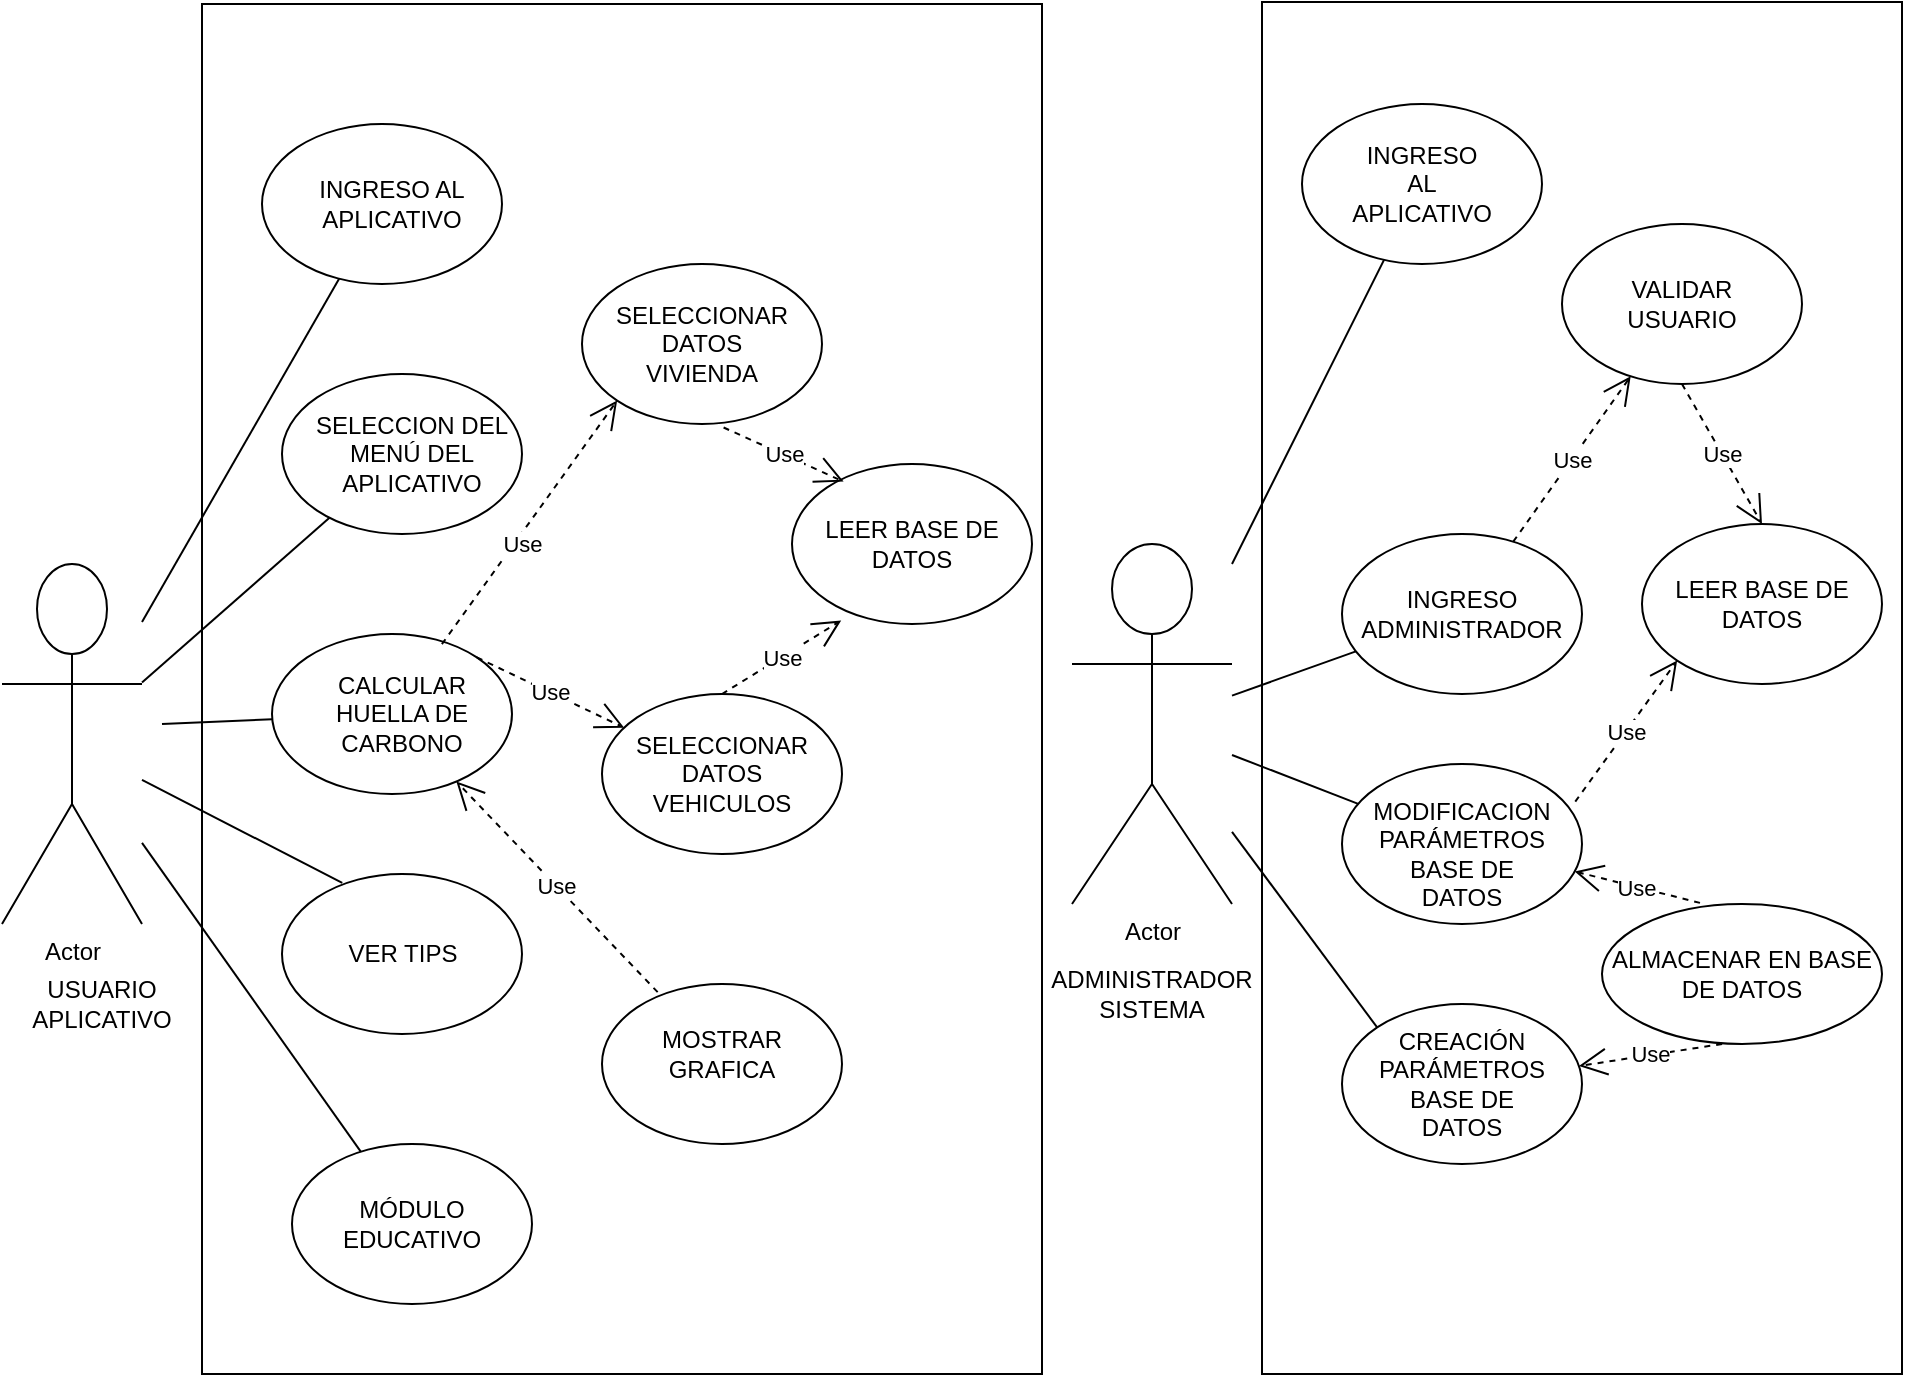 <mxfile version="14.9.6" type="device"><diagram id="RQ5VUJ5eJvtH4Uf9gvRb" name="Page-1"><mxGraphModel dx="1021" dy="600" grid="1" gridSize="10" guides="1" tooltips="1" connect="1" arrows="1" fold="1" page="1" pageScale="1" pageWidth="1169" pageHeight="827" math="0" shadow="0"><root><mxCell id="0"/><mxCell id="1" parent="0"/><mxCell id="NrV3ULUe5_3-VJ9lbbb7-29" value="" style="rounded=0;whiteSpace=wrap;html=1;" vertex="1" parent="1"><mxGeometry x="640" y="39" width="320" height="686" as="geometry"/></mxCell><mxCell id="CJ1jLxiIX-ot2fvymZwo-3" value="" style="rounded=0;whiteSpace=wrap;html=1;" parent="1" vertex="1"><mxGeometry x="110" y="40" width="420" height="685" as="geometry"/></mxCell><mxCell id="CJ1jLxiIX-ot2fvymZwo-1" value="" style="ellipse;whiteSpace=wrap;html=1;" parent="1" vertex="1"><mxGeometry x="140" y="100" width="120" height="80" as="geometry"/></mxCell><mxCell id="CJ1jLxiIX-ot2fvymZwo-6" value="Actor" style="shape=umlActor;verticalLabelPosition=bottom;verticalAlign=top;html=1;outlineConnect=0;" parent="1" vertex="1"><mxGeometry x="10" y="320" width="70" height="180" as="geometry"/></mxCell><mxCell id="CJ1jLxiIX-ot2fvymZwo-8" value="" style="endArrow=none;html=1;" parent="1" target="CJ1jLxiIX-ot2fvymZwo-1" edge="1" source="CJ1jLxiIX-ot2fvymZwo-6"><mxGeometry width="50" height="50" relative="1" as="geometry"><mxPoint x="100" y="310" as="sourcePoint"/><mxPoint x="110" y="160" as="targetPoint"/></mxGeometry></mxCell><mxCell id="CJ1jLxiIX-ot2fvymZwo-9" value="&lt;div&gt;INGRESO AL APLICATIVO&lt;/div&gt;" style="text;html=1;strokeColor=none;fillColor=none;align=center;verticalAlign=middle;whiteSpace=wrap;rounded=0;" parent="1" vertex="1"><mxGeometry x="150" y="130" width="110" height="20" as="geometry"/></mxCell><mxCell id="CJ1jLxiIX-ot2fvymZwo-10" value="" style="ellipse;whiteSpace=wrap;html=1;" parent="1" vertex="1"><mxGeometry x="145" y="355" width="120" height="80" as="geometry"/></mxCell><mxCell id="CJ1jLxiIX-ot2fvymZwo-11" value="" style="ellipse;whiteSpace=wrap;html=1;" parent="1" vertex="1"><mxGeometry x="150" y="225" width="120" height="80" as="geometry"/></mxCell><mxCell id="CJ1jLxiIX-ot2fvymZwo-12" value="" style="ellipse;whiteSpace=wrap;html=1;" parent="1" vertex="1"><mxGeometry x="150" y="475" width="120" height="80" as="geometry"/></mxCell><mxCell id="CJ1jLxiIX-ot2fvymZwo-13" value="" style="ellipse;whiteSpace=wrap;html=1;" parent="1" vertex="1"><mxGeometry x="310" y="385" width="120" height="80" as="geometry"/></mxCell><mxCell id="CJ1jLxiIX-ot2fvymZwo-14" value="" style="ellipse;whiteSpace=wrap;html=1;" parent="1" vertex="1"><mxGeometry x="155" y="610" width="120" height="80" as="geometry"/></mxCell><mxCell id="CJ1jLxiIX-ot2fvymZwo-15" value="" style="endArrow=none;html=1;" parent="1" target="CJ1jLxiIX-ot2fvymZwo-11" edge="1" source="CJ1jLxiIX-ot2fvymZwo-6"><mxGeometry width="50" height="50" relative="1" as="geometry"><mxPoint x="100" y="370" as="sourcePoint"/><mxPoint x="130" y="300" as="targetPoint"/></mxGeometry></mxCell><mxCell id="CJ1jLxiIX-ot2fvymZwo-16" value="" style="endArrow=none;html=1;" parent="1" target="CJ1jLxiIX-ot2fvymZwo-10" edge="1"><mxGeometry width="50" height="50" relative="1" as="geometry"><mxPoint x="90" y="400" as="sourcePoint"/><mxPoint x="140" y="350" as="targetPoint"/></mxGeometry></mxCell><mxCell id="CJ1jLxiIX-ot2fvymZwo-17" value="" style="endArrow=none;html=1;entryX=0.251;entryY=0.055;entryDx=0;entryDy=0;entryPerimeter=0;" parent="1" source="CJ1jLxiIX-ot2fvymZwo-6" target="CJ1jLxiIX-ot2fvymZwo-12" edge="1"><mxGeometry width="50" height="50" relative="1" as="geometry"><mxPoint x="100" y="340" as="sourcePoint"/><mxPoint x="210" y="490" as="targetPoint"/></mxGeometry></mxCell><mxCell id="CJ1jLxiIX-ot2fvymZwo-18" value="" style="ellipse;whiteSpace=wrap;html=1;" parent="1" vertex="1"><mxGeometry x="300" y="170" width="120" height="80" as="geometry"/></mxCell><mxCell id="CJ1jLxiIX-ot2fvymZwo-19" value="SELECCION DEL MENÚ DEL APLICATIVO" style="text;html=1;strokeColor=none;fillColor=none;align=center;verticalAlign=middle;whiteSpace=wrap;rounded=0;" parent="1" vertex="1"><mxGeometry x="160" y="255" width="110" height="20" as="geometry"/></mxCell><mxCell id="CJ1jLxiIX-ot2fvymZwo-20" value="&lt;div&gt;CALCULAR HUELLA DE CARBONO&lt;/div&gt;" style="text;html=1;strokeColor=none;fillColor=none;align=center;verticalAlign=middle;whiteSpace=wrap;rounded=0;" parent="1" vertex="1"><mxGeometry x="165" y="385" width="90" height="20" as="geometry"/></mxCell><mxCell id="CJ1jLxiIX-ot2fvymZwo-22" value="VER TIPS" style="text;html=1;strokeColor=none;fillColor=none;align=center;verticalAlign=middle;whiteSpace=wrap;rounded=0;" parent="1" vertex="1"><mxGeometry x="157.5" y="490" width="105" height="50" as="geometry"/></mxCell><mxCell id="CJ1jLxiIX-ot2fvymZwo-23" value="" style="endArrow=none;html=1;" parent="1" source="CJ1jLxiIX-ot2fvymZwo-6" target="CJ1jLxiIX-ot2fvymZwo-14" edge="1"><mxGeometry width="50" height="50" relative="1" as="geometry"><mxPoint x="100" y="360" as="sourcePoint"/><mxPoint x="140" y="500" as="targetPoint"/></mxGeometry></mxCell><mxCell id="CJ1jLxiIX-ot2fvymZwo-24" value="MÓDULO EDUCATIVO" style="text;html=1;strokeColor=none;fillColor=none;align=center;verticalAlign=middle;whiteSpace=wrap;rounded=0;" parent="1" vertex="1"><mxGeometry x="195" y="640" width="40" height="20" as="geometry"/></mxCell><mxCell id="CJ1jLxiIX-ot2fvymZwo-27" value="SELECCIONAR DATOS VIVIENDA" style="text;html=1;strokeColor=none;fillColor=none;align=center;verticalAlign=middle;whiteSpace=wrap;rounded=0;" parent="1" vertex="1"><mxGeometry x="340" y="200" width="40" height="20" as="geometry"/></mxCell><mxCell id="CJ1jLxiIX-ot2fvymZwo-33" value="SELECCIONAR DATOS VEHICULOS" style="text;html=1;strokeColor=none;fillColor=none;align=center;verticalAlign=middle;whiteSpace=wrap;rounded=0;" parent="1" vertex="1"><mxGeometry x="350" y="415" width="40" height="20" as="geometry"/></mxCell><mxCell id="CJ1jLxiIX-ot2fvymZwo-34" value="" style="ellipse;whiteSpace=wrap;html=1;" parent="1" vertex="1"><mxGeometry x="405" y="270" width="120" height="80" as="geometry"/></mxCell><mxCell id="CJ1jLxiIX-ot2fvymZwo-37" value="LEER BASE DE DATOS" style="text;html=1;strokeColor=none;fillColor=none;align=center;verticalAlign=middle;whiteSpace=wrap;rounded=0;" parent="1" vertex="1"><mxGeometry x="420" y="300" width="90" height="20" as="geometry"/></mxCell><mxCell id="CJ1jLxiIX-ot2fvymZwo-44" value="" style="ellipse;whiteSpace=wrap;html=1;" parent="1" vertex="1"><mxGeometry x="310" y="530" width="120" height="80" as="geometry"/></mxCell><mxCell id="CJ1jLxiIX-ot2fvymZwo-47" value="MOSTRAR GRAFICA" style="text;html=1;strokeColor=none;fillColor=none;align=center;verticalAlign=middle;whiteSpace=wrap;rounded=0;" parent="1" vertex="1"><mxGeometry x="350" y="555" width="40" height="20" as="geometry"/></mxCell><object label="Actor" Administrador="" id="gC_xSHccguVWIHs5RSt6-3"><mxCell style="shape=umlActor;verticalLabelPosition=bottom;verticalAlign=top;html=1;outlineConnect=0;" parent="1" vertex="1"><mxGeometry x="545" y="310" width="80" height="180" as="geometry"/></mxCell></object><mxCell id="gC_xSHccguVWIHs5RSt6-17" value="USUARIO APLICATIVO" style="text;html=1;strokeColor=none;fillColor=none;align=center;verticalAlign=middle;whiteSpace=wrap;rounded=0;" parent="1" vertex="1"><mxGeometry x="10" y="525" width="100" height="30" as="geometry"/></mxCell><mxCell id="gC_xSHccguVWIHs5RSt6-18" value="ADMINISTRADOR SISTEMA" style="text;html=1;strokeColor=none;fillColor=none;align=center;verticalAlign=middle;whiteSpace=wrap;rounded=0;" parent="1" vertex="1"><mxGeometry x="565" y="525" width="40" height="20" as="geometry"/></mxCell><mxCell id="NrV3ULUe5_3-VJ9lbbb7-3" value="" style="endArrow=none;html=1;" edge="1" parent="1" source="NrV3ULUe5_3-VJ9lbbb7-21" target="gC_xSHccguVWIHs5RSt6-3"><mxGeometry width="50" height="50" relative="1" as="geometry"><mxPoint x="330" y="140" as="sourcePoint"/><mxPoint x="380" y="90" as="targetPoint"/></mxGeometry></mxCell><mxCell id="NrV3ULUe5_3-VJ9lbbb7-4" value="" style="ellipse;whiteSpace=wrap;html=1;" vertex="1" parent="1"><mxGeometry x="680" y="305" width="120" height="80" as="geometry"/></mxCell><mxCell id="NrV3ULUe5_3-VJ9lbbb7-6" value="" style="endArrow=none;html=1;" edge="1" parent="1" source="NrV3ULUe5_3-VJ9lbbb7-4" target="gC_xSHccguVWIHs5RSt6-3"><mxGeometry width="50" height="50" relative="1" as="geometry"><mxPoint x="750" y="200" as="sourcePoint"/><mxPoint x="800" y="150" as="targetPoint"/></mxGeometry></mxCell><mxCell id="NrV3ULUe5_3-VJ9lbbb7-7" value="" style="ellipse;whiteSpace=wrap;html=1;" vertex="1" parent="1"><mxGeometry x="790" y="150" width="120" height="80" as="geometry"/></mxCell><mxCell id="NrV3ULUe5_3-VJ9lbbb7-10" value="VALIDAR USUARIO" style="text;html=1;strokeColor=none;fillColor=none;align=center;verticalAlign=middle;whiteSpace=wrap;rounded=0;" vertex="1" parent="1"><mxGeometry x="830" y="175" width="40" height="30" as="geometry"/></mxCell><mxCell id="NrV3ULUe5_3-VJ9lbbb7-12" value="INGRESO ADMINISTRADOR&lt;br&gt;" style="text;html=1;strokeColor=none;fillColor=none;align=center;verticalAlign=middle;whiteSpace=wrap;rounded=0;" vertex="1" parent="1"><mxGeometry x="720" y="335" width="40" height="20" as="geometry"/></mxCell><mxCell id="NrV3ULUe5_3-VJ9lbbb7-15" value="" style="ellipse;whiteSpace=wrap;html=1;" vertex="1" parent="1"><mxGeometry x="680" y="420" width="120" height="80" as="geometry"/></mxCell><mxCell id="NrV3ULUe5_3-VJ9lbbb7-16" value="" style="endArrow=none;html=1;" edge="1" parent="1" source="NrV3ULUe5_3-VJ9lbbb7-15" target="gC_xSHccguVWIHs5RSt6-3"><mxGeometry width="50" height="50" relative="1" as="geometry"><mxPoint x="670" y="413" as="sourcePoint"/><mxPoint x="720" y="363" as="targetPoint"/></mxGeometry></mxCell><mxCell id="NrV3ULUe5_3-VJ9lbbb7-17" value="MODIFICACION PARÁMETROS BASE DE DATOS" style="text;html=1;strokeColor=none;fillColor=none;align=center;verticalAlign=middle;whiteSpace=wrap;rounded=0;" vertex="1" parent="1"><mxGeometry x="720" y="455" width="40" height="20" as="geometry"/></mxCell><mxCell id="NrV3ULUe5_3-VJ9lbbb7-18" value="" style="ellipse;whiteSpace=wrap;html=1;" vertex="1" parent="1"><mxGeometry x="680" y="540" width="120" height="80" as="geometry"/></mxCell><mxCell id="NrV3ULUe5_3-VJ9lbbb7-19" value="CREACIÓN PARÁMETROS BASE DE DATOS" style="text;html=1;strokeColor=none;fillColor=none;align=center;verticalAlign=middle;whiteSpace=wrap;rounded=0;" vertex="1" parent="1"><mxGeometry x="720" y="570" width="40" height="20" as="geometry"/></mxCell><mxCell id="NrV3ULUe5_3-VJ9lbbb7-21" value="" style="ellipse;whiteSpace=wrap;html=1;" vertex="1" parent="1"><mxGeometry x="660" y="90" width="120" height="80" as="geometry"/></mxCell><mxCell id="NrV3ULUe5_3-VJ9lbbb7-26" value="INGRESO AL APLICATIVO" style="text;html=1;strokeColor=none;fillColor=none;align=center;verticalAlign=middle;whiteSpace=wrap;rounded=0;" vertex="1" parent="1"><mxGeometry x="700" y="120" width="40" height="20" as="geometry"/></mxCell><mxCell id="NrV3ULUe5_3-VJ9lbbb7-32" value="LEER BASE DE DATOS" style="ellipse;whiteSpace=wrap;html=1;" vertex="1" parent="1"><mxGeometry x="830" y="300" width="120" height="80" as="geometry"/></mxCell><mxCell id="NrV3ULUe5_3-VJ9lbbb7-43" value="Use" style="endArrow=open;endSize=12;dashed=1;html=1;exitX=0.708;exitY=0.063;exitDx=0;exitDy=0;exitPerimeter=0;entryX=0;entryY=1;entryDx=0;entryDy=0;" edge="1" parent="1" source="CJ1jLxiIX-ot2fvymZwo-10" target="CJ1jLxiIX-ot2fvymZwo-18"><mxGeometry x="-0.147" y="-3" width="160" relative="1" as="geometry"><mxPoint x="370" y="340" as="sourcePoint"/><mxPoint x="310" y="230" as="targetPoint"/><mxPoint as="offset"/></mxGeometry></mxCell><mxCell id="NrV3ULUe5_3-VJ9lbbb7-44" value="Use" style="endArrow=open;endSize=12;dashed=1;html=1;exitX=1;exitY=0;exitDx=0;exitDy=0;" edge="1" parent="1" source="CJ1jLxiIX-ot2fvymZwo-10" target="CJ1jLxiIX-ot2fvymZwo-13"><mxGeometry width="160" relative="1" as="geometry"><mxPoint x="250" y="370" as="sourcePoint"/><mxPoint x="410" y="370" as="targetPoint"/></mxGeometry></mxCell><mxCell id="NrV3ULUe5_3-VJ9lbbb7-46" value="Use" style="endArrow=open;endSize=12;dashed=1;html=1;exitX=0.232;exitY=0.051;exitDx=0;exitDy=0;exitPerimeter=0;" edge="1" parent="1" source="CJ1jLxiIX-ot2fvymZwo-44" target="CJ1jLxiIX-ot2fvymZwo-10"><mxGeometry width="160" relative="1" as="geometry"><mxPoint x="280" y="523.82" as="sourcePoint"/><mxPoint x="440" y="523.82" as="targetPoint"/></mxGeometry></mxCell><mxCell id="NrV3ULUe5_3-VJ9lbbb7-47" value="Use" style="endArrow=open;endSize=12;dashed=1;html=1;entryX=0.215;entryY=0.11;entryDx=0;entryDy=0;entryPerimeter=0;exitX=0.59;exitY=1.022;exitDx=0;exitDy=0;exitPerimeter=0;" edge="1" parent="1" source="CJ1jLxiIX-ot2fvymZwo-18" target="CJ1jLxiIX-ot2fvymZwo-34"><mxGeometry width="160" relative="1" as="geometry"><mxPoint x="370" y="340" as="sourcePoint"/><mxPoint x="530" y="340" as="targetPoint"/></mxGeometry></mxCell><mxCell id="NrV3ULUe5_3-VJ9lbbb7-48" value="Use" style="endArrow=open;endSize=12;dashed=1;html=1;exitX=0.5;exitY=0;exitDx=0;exitDy=0;entryX=0.205;entryY=0.978;entryDx=0;entryDy=0;entryPerimeter=0;" edge="1" parent="1" source="CJ1jLxiIX-ot2fvymZwo-13" target="CJ1jLxiIX-ot2fvymZwo-34"><mxGeometry width="160" relative="1" as="geometry"><mxPoint x="370" y="340" as="sourcePoint"/><mxPoint x="530" y="340" as="targetPoint"/></mxGeometry></mxCell><mxCell id="NrV3ULUe5_3-VJ9lbbb7-50" value="Use" style="endArrow=open;endSize=12;dashed=1;html=1;" edge="1" parent="1" source="NrV3ULUe5_3-VJ9lbbb7-4" target="NrV3ULUe5_3-VJ9lbbb7-7"><mxGeometry width="160" relative="1" as="geometry"><mxPoint x="680" y="275" as="sourcePoint"/><mxPoint x="840" y="275" as="targetPoint"/></mxGeometry></mxCell><mxCell id="NrV3ULUe5_3-VJ9lbbb7-54" value="" style="endArrow=none;html=1;entryX=0;entryY=0;entryDx=0;entryDy=0;" edge="1" parent="1" source="gC_xSHccguVWIHs5RSt6-3" target="NrV3ULUe5_3-VJ9lbbb7-18"><mxGeometry width="50" height="50" relative="1" as="geometry"><mxPoint x="660" y="550" as="sourcePoint"/><mxPoint x="710" y="500" as="targetPoint"/></mxGeometry></mxCell><mxCell id="NrV3ULUe5_3-VJ9lbbb7-55" value="Use" style="endArrow=open;endSize=12;dashed=1;html=1;exitX=0.5;exitY=1;exitDx=0;exitDy=0;entryX=0.5;entryY=0;entryDx=0;entryDy=0;" edge="1" parent="1" source="NrV3ULUe5_3-VJ9lbbb7-7" target="NrV3ULUe5_3-VJ9lbbb7-32"><mxGeometry width="160" relative="1" as="geometry"><mxPoint x="780" y="275" as="sourcePoint"/><mxPoint x="940" y="275" as="targetPoint"/></mxGeometry></mxCell><mxCell id="NrV3ULUe5_3-VJ9lbbb7-56" value="Use" style="endArrow=open;endSize=12;dashed=1;html=1;entryX=0;entryY=1;entryDx=0;entryDy=0;exitX=0.972;exitY=0.235;exitDx=0;exitDy=0;exitPerimeter=0;" edge="1" parent="1" source="NrV3ULUe5_3-VJ9lbbb7-15" target="NrV3ULUe5_3-VJ9lbbb7-32"><mxGeometry width="160" relative="1" as="geometry"><mxPoint x="790" y="440" as="sourcePoint"/><mxPoint x="950" y="440" as="targetPoint"/></mxGeometry></mxCell><mxCell id="NrV3ULUe5_3-VJ9lbbb7-57" value="ALMACENAR EN BASE DE DATOS" style="ellipse;whiteSpace=wrap;html=1;" vertex="1" parent="1"><mxGeometry x="810" y="490" width="140" height="70" as="geometry"/></mxCell><mxCell id="NrV3ULUe5_3-VJ9lbbb7-58" value="Use" style="endArrow=open;endSize=12;dashed=1;html=1;exitX=0.35;exitY=-0.008;exitDx=0;exitDy=0;exitPerimeter=0;" edge="1" parent="1" source="NrV3ULUe5_3-VJ9lbbb7-57" target="NrV3ULUe5_3-VJ9lbbb7-15"><mxGeometry width="160" relative="1" as="geometry"><mxPoint x="830" y="490" as="sourcePoint"/><mxPoint x="950" y="450" as="targetPoint"/></mxGeometry></mxCell><mxCell id="NrV3ULUe5_3-VJ9lbbb7-60" value="Use" style="endArrow=open;endSize=12;dashed=1;html=1;exitX=0.429;exitY=1;exitDx=0;exitDy=0;exitPerimeter=0;" edge="1" parent="1" source="NrV3ULUe5_3-VJ9lbbb7-57" target="NrV3ULUe5_3-VJ9lbbb7-18"><mxGeometry width="160" relative="1" as="geometry"><mxPoint x="780" y="595" as="sourcePoint"/><mxPoint x="940" y="595" as="targetPoint"/></mxGeometry></mxCell></root></mxGraphModel></diagram></mxfile>